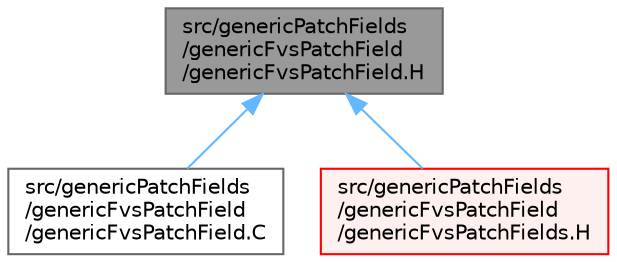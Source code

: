 digraph "src/genericPatchFields/genericFvsPatchField/genericFvsPatchField.H"
{
 // LATEX_PDF_SIZE
  bgcolor="transparent";
  edge [fontname=Helvetica,fontsize=10,labelfontname=Helvetica,labelfontsize=10];
  node [fontname=Helvetica,fontsize=10,shape=box,height=0.2,width=0.4];
  Node1 [id="Node000001",label="src/genericPatchFields\l/genericFvsPatchField\l/genericFvsPatchField.H",height=0.2,width=0.4,color="gray40", fillcolor="grey60", style="filled", fontcolor="black",tooltip=" "];
  Node1 -> Node2 [id="edge1_Node000001_Node000002",dir="back",color="steelblue1",style="solid",tooltip=" "];
  Node2 [id="Node000002",label="src/genericPatchFields\l/genericFvsPatchField\l/genericFvsPatchField.C",height=0.2,width=0.4,color="grey40", fillcolor="white", style="filled",URL="$genericFvsPatchField_8C.html",tooltip=" "];
  Node1 -> Node3 [id="edge2_Node000001_Node000003",dir="back",color="steelblue1",style="solid",tooltip=" "];
  Node3 [id="Node000003",label="src/genericPatchFields\l/genericFvsPatchField\l/genericFvsPatchFields.H",height=0.2,width=0.4,color="red", fillcolor="#FFF0F0", style="filled",URL="$genericFvsPatchFields_8H.html",tooltip=" "];
}
